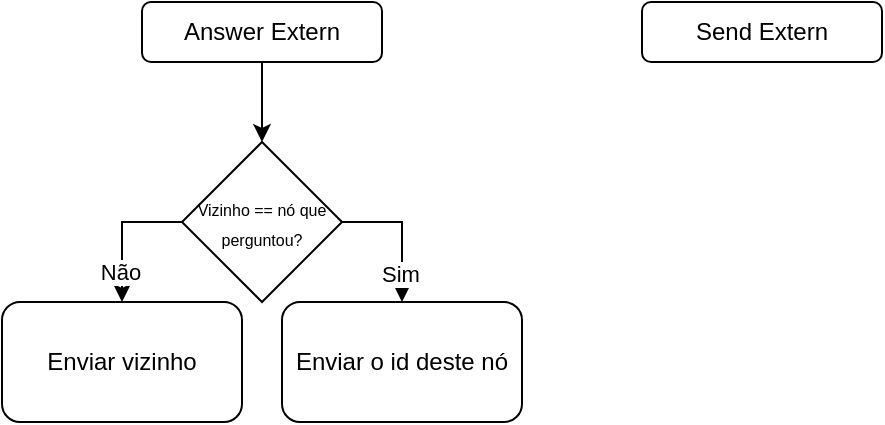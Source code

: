 <mxfile version="14.4.3" type="device"><diagram id="C5RBs43oDa-KdzZeNtuy" name="Page-1"><mxGraphModel dx="517" dy="384" grid="1" gridSize="10" guides="1" tooltips="1" connect="1" arrows="1" fold="1" page="1" pageScale="1" pageWidth="827" pageHeight="1169" math="0" shadow="0"><root><mxCell id="WIyWlLk6GJQsqaUBKTNV-0"/><mxCell id="WIyWlLk6GJQsqaUBKTNV-1" parent="WIyWlLk6GJQsqaUBKTNV-0"/><mxCell id="au9zp5tkDWeH2Q6lvBid-2" style="edgeStyle=orthogonalEdgeStyle;rounded=0;orthogonalLoop=1;jettySize=auto;html=1;entryX=0.5;entryY=0;entryDx=0;entryDy=0;" edge="1" parent="WIyWlLk6GJQsqaUBKTNV-1" source="au9zp5tkDWeH2Q6lvBid-0" target="au9zp5tkDWeH2Q6lvBid-1"><mxGeometry relative="1" as="geometry"/></mxCell><mxCell id="au9zp5tkDWeH2Q6lvBid-0" value="Answer Extern" style="rounded=1;whiteSpace=wrap;html=1;" vertex="1" parent="WIyWlLk6GJQsqaUBKTNV-1"><mxGeometry x="290" y="290" width="120" height="30" as="geometry"/></mxCell><mxCell id="au9zp5tkDWeH2Q6lvBid-6" style="edgeStyle=orthogonalEdgeStyle;rounded=0;orthogonalLoop=1;jettySize=auto;html=1;" edge="1" parent="WIyWlLk6GJQsqaUBKTNV-1" source="au9zp5tkDWeH2Q6lvBid-1" target="au9zp5tkDWeH2Q6lvBid-4"><mxGeometry relative="1" as="geometry"><Array as="points"><mxPoint x="350" y="400"/><mxPoint x="420" y="400"/></Array></mxGeometry></mxCell><mxCell id="au9zp5tkDWeH2Q6lvBid-7" value="Sim" style="edgeLabel;html=1;align=center;verticalAlign=middle;resizable=0;points=[];" vertex="1" connectable="0" parent="au9zp5tkDWeH2Q6lvBid-6"><mxGeometry x="0.604" y="-1" relative="1" as="geometry"><mxPoint as="offset"/></mxGeometry></mxCell><mxCell id="au9zp5tkDWeH2Q6lvBid-8" style="edgeStyle=orthogonalEdgeStyle;rounded=0;orthogonalLoop=1;jettySize=auto;html=1;entryX=0.5;entryY=0;entryDx=0;entryDy=0;" edge="1" parent="WIyWlLk6GJQsqaUBKTNV-1" source="au9zp5tkDWeH2Q6lvBid-1" target="au9zp5tkDWeH2Q6lvBid-5"><mxGeometry relative="1" as="geometry"><Array as="points"><mxPoint x="350" y="400"/><mxPoint x="280" y="400"/></Array></mxGeometry></mxCell><mxCell id="au9zp5tkDWeH2Q6lvBid-9" value="Não" style="edgeLabel;html=1;align=center;verticalAlign=middle;resizable=0;points=[];" vertex="1" connectable="0" parent="au9zp5tkDWeH2Q6lvBid-8"><mxGeometry x="0.566" y="-1" relative="1" as="geometry"><mxPoint as="offset"/></mxGeometry></mxCell><mxCell id="au9zp5tkDWeH2Q6lvBid-1" value="&lt;font style=&quot;font-size: 8px&quot;&gt;Vizinho == nó que perguntou?&lt;/font&gt;" style="rhombus;whiteSpace=wrap;html=1;" vertex="1" parent="WIyWlLk6GJQsqaUBKTNV-1"><mxGeometry x="310" y="360" width="80" height="80" as="geometry"/></mxCell><mxCell id="au9zp5tkDWeH2Q6lvBid-4" value="Enviar o id deste nó" style="rounded=1;whiteSpace=wrap;html=1;" vertex="1" parent="WIyWlLk6GJQsqaUBKTNV-1"><mxGeometry x="360" y="440" width="120" height="60" as="geometry"/></mxCell><mxCell id="au9zp5tkDWeH2Q6lvBid-5" value="Enviar vizinho" style="rounded=1;whiteSpace=wrap;html=1;" vertex="1" parent="WIyWlLk6GJQsqaUBKTNV-1"><mxGeometry x="220" y="440" width="120" height="60" as="geometry"/></mxCell><mxCell id="au9zp5tkDWeH2Q6lvBid-10" value="Send Extern" style="rounded=1;whiteSpace=wrap;html=1;" vertex="1" parent="WIyWlLk6GJQsqaUBKTNV-1"><mxGeometry x="540" y="290" width="120" height="30" as="geometry"/></mxCell></root></mxGraphModel></diagram></mxfile>